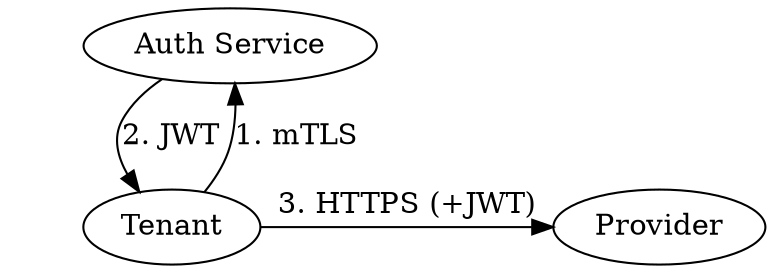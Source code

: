 digraph G {

  rank1 [label="" width=0 style=invis];
  rank2 [label="" width=0 style=invis];

  rank1 -> rank2 [style=invis];


  n_svc [label="Auth Service"];
  {
    rank=same;
    rankdir=LR;
    rank1 -> n_svc [style=invis];
  }

  n_tenant[label="Tenant"];
  n_provider[label="Provider"];
  {
    rank=same;
    rankdir=LR;
    rank2 -> n_tenant -> n_provider [style=invis];
  }

  n_tenant -> n_svc [label="1. mTLS"];
  n_svc -> n_tenant [label="2. JWT"];
  /* n_svc -> n_tenant [label="2. JWT" style=invis]; */

  n_tenant -> n_provider[label="3. HTTPS (+JWT)"];
  /* n_tenant -> n_provider[label="3. HTTPS (+JWT)" style=invis]; */

}
